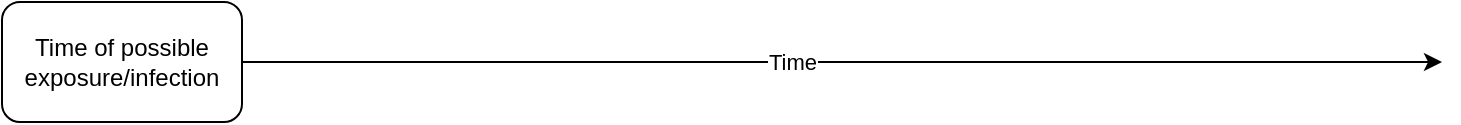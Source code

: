 <mxfile version="20.3.0" type="github">
  <diagram id="kgpKYQtTHZ0yAKxKKP6v" name="Page-1">
    <mxGraphModel dx="863" dy="1836" grid="1" gridSize="10" guides="1" tooltips="1" connect="1" arrows="1" fold="1" page="1" pageScale="1" pageWidth="850" pageHeight="1100" math="0" shadow="0">
      <root>
        <mxCell id="0" />
        <mxCell id="1" parent="0" />
        <mxCell id="MJOYX9cF5JYVdAC74EfE-1" value="" style="endArrow=classic;html=1;rounded=0;" edge="1" parent="1">
          <mxGeometry relative="1" as="geometry">
            <mxPoint x="80" y="-360" as="sourcePoint" />
            <mxPoint x="730" y="-360" as="targetPoint" />
          </mxGeometry>
        </mxCell>
        <mxCell id="MJOYX9cF5JYVdAC74EfE-2" value="Time" style="edgeLabel;resizable=0;html=1;align=center;verticalAlign=middle;" connectable="0" vertex="1" parent="MJOYX9cF5JYVdAC74EfE-1">
          <mxGeometry relative="1" as="geometry" />
        </mxCell>
        <mxCell id="MJOYX9cF5JYVdAC74EfE-3" value="Time of possible exposure/infection" style="rounded=1;whiteSpace=wrap;html=1;" vertex="1" parent="1">
          <mxGeometry x="10" y="-390" width="120" height="60" as="geometry" />
        </mxCell>
      </root>
    </mxGraphModel>
  </diagram>
</mxfile>
